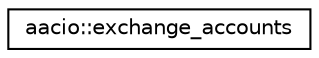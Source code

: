 digraph "Graphical Class Hierarchy"
{
  edge [fontname="Helvetica",fontsize="10",labelfontname="Helvetica",labelfontsize="10"];
  node [fontname="Helvetica",fontsize="10",shape=record];
  rankdir="LR";
  Node0 [label="aacio::exchange_accounts",height=0.2,width=0.4,color="black", fillcolor="white", style="filled",URL="$structaacio_1_1exchange__accounts.html"];
}
